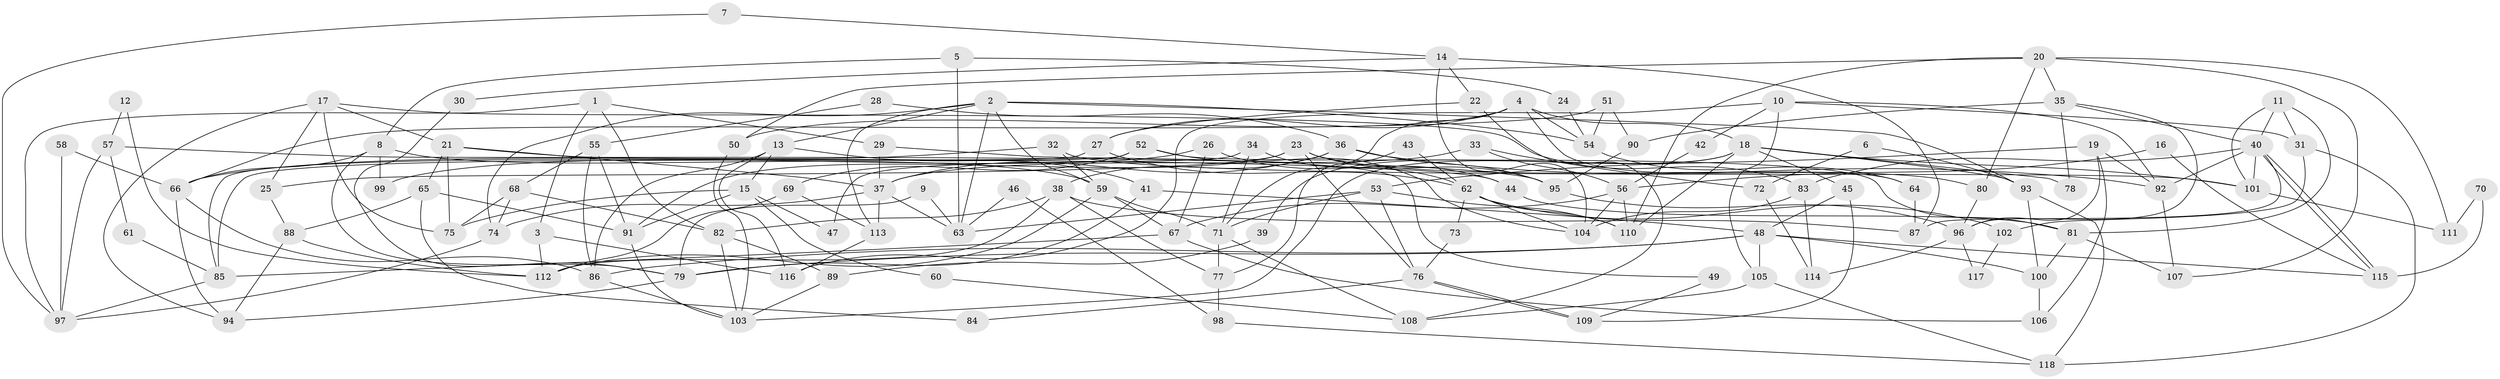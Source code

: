 // Generated by graph-tools (version 1.1) at 2025/11/02/27/25 16:11:18]
// undirected, 118 vertices, 236 edges
graph export_dot {
graph [start="1"]
  node [color=gray90,style=filled];
  1;
  2;
  3;
  4;
  5;
  6;
  7;
  8;
  9;
  10;
  11;
  12;
  13;
  14;
  15;
  16;
  17;
  18;
  19;
  20;
  21;
  22;
  23;
  24;
  25;
  26;
  27;
  28;
  29;
  30;
  31;
  32;
  33;
  34;
  35;
  36;
  37;
  38;
  39;
  40;
  41;
  42;
  43;
  44;
  45;
  46;
  47;
  48;
  49;
  50;
  51;
  52;
  53;
  54;
  55;
  56;
  57;
  58;
  59;
  60;
  61;
  62;
  63;
  64;
  65;
  66;
  67;
  68;
  69;
  70;
  71;
  72;
  73;
  74;
  75;
  76;
  77;
  78;
  79;
  80;
  81;
  82;
  83;
  84;
  85;
  86;
  87;
  88;
  89;
  90;
  91;
  92;
  93;
  94;
  95;
  96;
  97;
  98;
  99;
  100;
  101;
  102;
  103;
  104;
  105;
  106;
  107;
  108;
  109;
  110;
  111;
  112;
  113;
  114;
  115;
  116;
  117;
  118;
  1 -- 82;
  1 -- 3;
  1 -- 29;
  1 -- 97;
  2 -- 13;
  2 -- 59;
  2 -- 54;
  2 -- 63;
  2 -- 74;
  2 -- 93;
  2 -- 113;
  3 -- 116;
  3 -- 112;
  4 -- 71;
  4 -- 18;
  4 -- 27;
  4 -- 50;
  4 -- 54;
  4 -- 64;
  5 -- 8;
  5 -- 63;
  5 -- 24;
  6 -- 72;
  6 -- 93;
  7 -- 14;
  7 -- 97;
  8 -- 66;
  8 -- 79;
  8 -- 59;
  8 -- 99;
  9 -- 63;
  9 -- 79;
  10 -- 92;
  10 -- 31;
  10 -- 42;
  10 -- 105;
  10 -- 116;
  11 -- 40;
  11 -- 101;
  11 -- 31;
  11 -- 81;
  12 -- 112;
  12 -- 57;
  13 -- 15;
  13 -- 86;
  13 -- 41;
  13 -- 116;
  14 -- 87;
  14 -- 104;
  14 -- 22;
  14 -- 30;
  15 -- 91;
  15 -- 75;
  15 -- 47;
  15 -- 60;
  16 -- 115;
  16 -- 56;
  17 -- 75;
  17 -- 83;
  17 -- 21;
  17 -- 25;
  17 -- 94;
  18 -- 93;
  18 -- 103;
  18 -- 39;
  18 -- 45;
  18 -- 78;
  18 -- 101;
  18 -- 110;
  19 -- 96;
  19 -- 53;
  19 -- 92;
  19 -- 106;
  20 -- 35;
  20 -- 110;
  20 -- 50;
  20 -- 80;
  20 -- 107;
  20 -- 111;
  21 -- 37;
  21 -- 44;
  21 -- 65;
  21 -- 75;
  22 -- 27;
  22 -- 108;
  23 -- 91;
  23 -- 80;
  23 -- 25;
  23 -- 76;
  23 -- 95;
  24 -- 54;
  25 -- 88;
  26 -- 44;
  26 -- 67;
  26 -- 99;
  27 -- 85;
  27 -- 62;
  28 -- 55;
  28 -- 36;
  29 -- 37;
  29 -- 49;
  30 -- 79;
  31 -- 118;
  31 -- 102;
  32 -- 101;
  32 -- 59;
  32 -- 66;
  33 -- 56;
  33 -- 37;
  33 -- 72;
  34 -- 62;
  34 -- 71;
  34 -- 47;
  35 -- 90;
  35 -- 40;
  35 -- 78;
  35 -- 96;
  36 -- 38;
  36 -- 37;
  36 -- 92;
  36 -- 95;
  37 -- 63;
  37 -- 113;
  37 -- 74;
  38 -- 87;
  38 -- 112;
  38 -- 77;
  38 -- 82;
  39 -- 89;
  40 -- 92;
  40 -- 115;
  40 -- 115;
  40 -- 83;
  40 -- 87;
  40 -- 101;
  41 -- 48;
  41 -- 79;
  42 -- 56;
  43 -- 62;
  43 -- 77;
  44 -- 81;
  45 -- 48;
  45 -- 109;
  46 -- 98;
  46 -- 63;
  48 -- 86;
  48 -- 100;
  48 -- 79;
  48 -- 105;
  48 -- 115;
  49 -- 109;
  50 -- 103;
  51 -- 66;
  51 -- 54;
  51 -- 90;
  52 -- 81;
  52 -- 85;
  52 -- 69;
  52 -- 104;
  53 -- 71;
  53 -- 76;
  53 -- 63;
  53 -- 110;
  54 -- 64;
  55 -- 68;
  55 -- 91;
  55 -- 86;
  56 -- 110;
  56 -- 104;
  56 -- 67;
  57 -- 97;
  57 -- 95;
  57 -- 61;
  58 -- 66;
  58 -- 97;
  59 -- 112;
  59 -- 67;
  59 -- 71;
  60 -- 108;
  61 -- 85;
  62 -- 110;
  62 -- 73;
  62 -- 102;
  62 -- 104;
  64 -- 87;
  65 -- 88;
  65 -- 84;
  65 -- 91;
  66 -- 94;
  66 -- 86;
  67 -- 85;
  67 -- 106;
  68 -- 82;
  68 -- 74;
  68 -- 75;
  69 -- 113;
  69 -- 112;
  70 -- 111;
  70 -- 115;
  71 -- 108;
  71 -- 77;
  72 -- 114;
  73 -- 76;
  74 -- 97;
  76 -- 109;
  76 -- 109;
  76 -- 84;
  77 -- 98;
  79 -- 94;
  80 -- 96;
  81 -- 107;
  81 -- 100;
  82 -- 103;
  82 -- 89;
  83 -- 104;
  83 -- 114;
  85 -- 97;
  86 -- 103;
  88 -- 94;
  88 -- 112;
  89 -- 103;
  90 -- 95;
  91 -- 103;
  92 -- 107;
  93 -- 100;
  93 -- 118;
  95 -- 96;
  96 -- 114;
  96 -- 117;
  98 -- 118;
  100 -- 106;
  101 -- 111;
  102 -- 117;
  105 -- 108;
  105 -- 118;
  113 -- 116;
}
